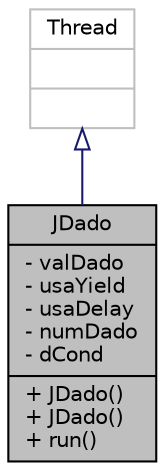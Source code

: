 digraph "JDado"
{
 // INTERACTIVE_SVG=YES
  edge [fontname="Helvetica",fontsize="10",labelfontname="Helvetica",labelfontsize="10"];
  node [fontname="Helvetica",fontsize="10",shape=record];
  Node0 [label="{JDado\n|- valDado\l- usaYield\l- usaDelay\l- numDado\l- dCond\l|+ JDado()\l+ JDado()\l+ run()\l}",height=0.2,width=0.4,color="black", fillcolor="grey75", style="filled", fontcolor="black"];
  Node1 -> Node0 [dir="back",color="midnightblue",fontsize="10",style="solid",arrowtail="onormal",fontname="Helvetica"];
  Node1 [label="{Thread\n||}",height=0.2,width=0.4,color="grey75", fillcolor="white", style="filled"];
}
